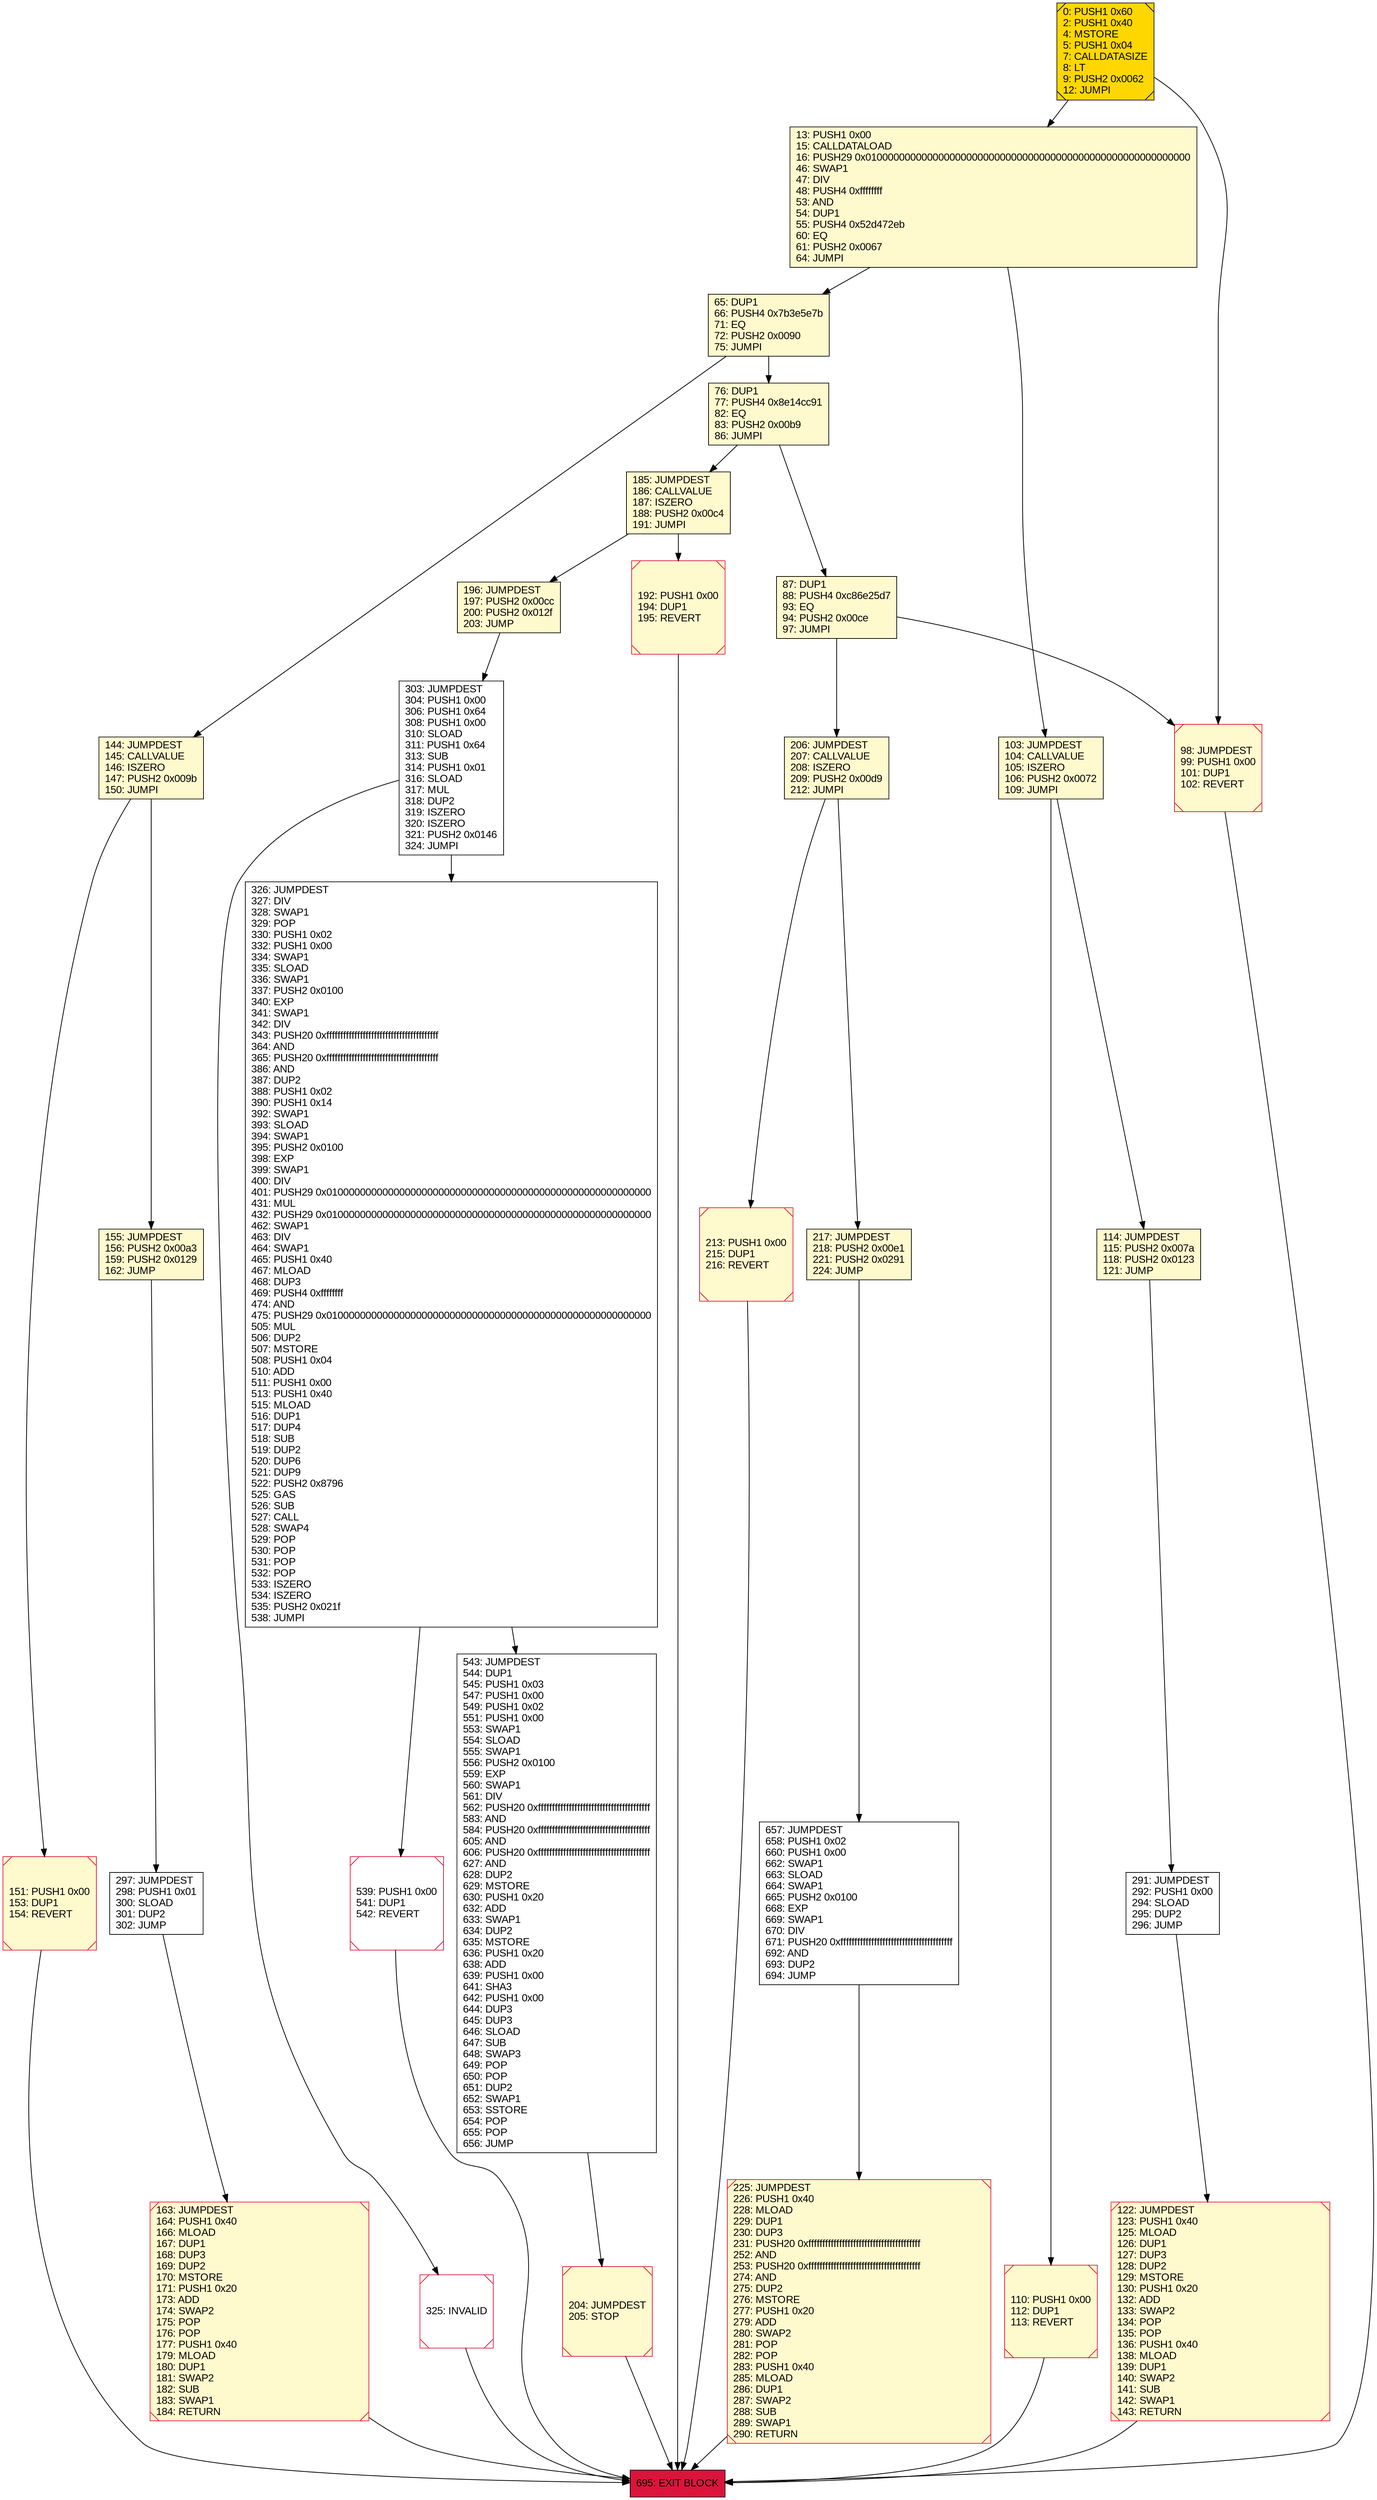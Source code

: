 digraph G {
bgcolor=transparent rankdir=UD;
node [shape=box style=filled color=black fillcolor=white fontname=arial fontcolor=black];
65 [label="65: DUP1\l66: PUSH4 0x7b3e5e7b\l71: EQ\l72: PUSH2 0x0090\l75: JUMPI\l" fillcolor=lemonchiffon ];
122 [label="122: JUMPDEST\l123: PUSH1 0x40\l125: MLOAD\l126: DUP1\l127: DUP3\l128: DUP2\l129: MSTORE\l130: PUSH1 0x20\l132: ADD\l133: SWAP2\l134: POP\l135: POP\l136: PUSH1 0x40\l138: MLOAD\l139: DUP1\l140: SWAP2\l141: SUB\l142: SWAP1\l143: RETURN\l" fillcolor=lemonchiffon shape=Msquare color=crimson ];
110 [label="110: PUSH1 0x00\l112: DUP1\l113: REVERT\l" fillcolor=lemonchiffon shape=Msquare color=crimson ];
163 [label="163: JUMPDEST\l164: PUSH1 0x40\l166: MLOAD\l167: DUP1\l168: DUP3\l169: DUP2\l170: MSTORE\l171: PUSH1 0x20\l173: ADD\l174: SWAP2\l175: POP\l176: POP\l177: PUSH1 0x40\l179: MLOAD\l180: DUP1\l181: SWAP2\l182: SUB\l183: SWAP1\l184: RETURN\l" fillcolor=lemonchiffon shape=Msquare color=crimson ];
13 [label="13: PUSH1 0x00\l15: CALLDATALOAD\l16: PUSH29 0x0100000000000000000000000000000000000000000000000000000000\l46: SWAP1\l47: DIV\l48: PUSH4 0xffffffff\l53: AND\l54: DUP1\l55: PUSH4 0x52d472eb\l60: EQ\l61: PUSH2 0x0067\l64: JUMPI\l" fillcolor=lemonchiffon ];
291 [label="291: JUMPDEST\l292: PUSH1 0x00\l294: SLOAD\l295: DUP2\l296: JUMP\l" ];
0 [label="0: PUSH1 0x60\l2: PUSH1 0x40\l4: MSTORE\l5: PUSH1 0x04\l7: CALLDATASIZE\l8: LT\l9: PUSH2 0x0062\l12: JUMPI\l" fillcolor=lemonchiffon shape=Msquare fillcolor=gold ];
217 [label="217: JUMPDEST\l218: PUSH2 0x00e1\l221: PUSH2 0x0291\l224: JUMP\l" fillcolor=lemonchiffon ];
543 [label="543: JUMPDEST\l544: DUP1\l545: PUSH1 0x03\l547: PUSH1 0x00\l549: PUSH1 0x02\l551: PUSH1 0x00\l553: SWAP1\l554: SLOAD\l555: SWAP1\l556: PUSH2 0x0100\l559: EXP\l560: SWAP1\l561: DIV\l562: PUSH20 0xffffffffffffffffffffffffffffffffffffffff\l583: AND\l584: PUSH20 0xffffffffffffffffffffffffffffffffffffffff\l605: AND\l606: PUSH20 0xffffffffffffffffffffffffffffffffffffffff\l627: AND\l628: DUP2\l629: MSTORE\l630: PUSH1 0x20\l632: ADD\l633: SWAP1\l634: DUP2\l635: MSTORE\l636: PUSH1 0x20\l638: ADD\l639: PUSH1 0x00\l641: SHA3\l642: PUSH1 0x00\l644: DUP3\l645: DUP3\l646: SLOAD\l647: SUB\l648: SWAP3\l649: POP\l650: POP\l651: DUP2\l652: SWAP1\l653: SSTORE\l654: POP\l655: POP\l656: JUMP\l" ];
204 [label="204: JUMPDEST\l205: STOP\l" fillcolor=lemonchiffon shape=Msquare color=crimson ];
196 [label="196: JUMPDEST\l197: PUSH2 0x00cc\l200: PUSH2 0x012f\l203: JUMP\l" fillcolor=lemonchiffon ];
87 [label="87: DUP1\l88: PUSH4 0xc86e25d7\l93: EQ\l94: PUSH2 0x00ce\l97: JUMPI\l" fillcolor=lemonchiffon ];
192 [label="192: PUSH1 0x00\l194: DUP1\l195: REVERT\l" fillcolor=lemonchiffon shape=Msquare color=crimson ];
98 [label="98: JUMPDEST\l99: PUSH1 0x00\l101: DUP1\l102: REVERT\l" fillcolor=lemonchiffon shape=Msquare color=crimson ];
185 [label="185: JUMPDEST\l186: CALLVALUE\l187: ISZERO\l188: PUSH2 0x00c4\l191: JUMPI\l" fillcolor=lemonchiffon ];
76 [label="76: DUP1\l77: PUSH4 0x8e14cc91\l82: EQ\l83: PUSH2 0x00b9\l86: JUMPI\l" fillcolor=lemonchiffon ];
103 [label="103: JUMPDEST\l104: CALLVALUE\l105: ISZERO\l106: PUSH2 0x0072\l109: JUMPI\l" fillcolor=lemonchiffon ];
303 [label="303: JUMPDEST\l304: PUSH1 0x00\l306: PUSH1 0x64\l308: PUSH1 0x00\l310: SLOAD\l311: PUSH1 0x64\l313: SUB\l314: PUSH1 0x01\l316: SLOAD\l317: MUL\l318: DUP2\l319: ISZERO\l320: ISZERO\l321: PUSH2 0x0146\l324: JUMPI\l" ];
225 [label="225: JUMPDEST\l226: PUSH1 0x40\l228: MLOAD\l229: DUP1\l230: DUP3\l231: PUSH20 0xffffffffffffffffffffffffffffffffffffffff\l252: AND\l253: PUSH20 0xffffffffffffffffffffffffffffffffffffffff\l274: AND\l275: DUP2\l276: MSTORE\l277: PUSH1 0x20\l279: ADD\l280: SWAP2\l281: POP\l282: POP\l283: PUSH1 0x40\l285: MLOAD\l286: DUP1\l287: SWAP2\l288: SUB\l289: SWAP1\l290: RETURN\l" fillcolor=lemonchiffon shape=Msquare color=crimson ];
213 [label="213: PUSH1 0x00\l215: DUP1\l216: REVERT\l" fillcolor=lemonchiffon shape=Msquare color=crimson ];
114 [label="114: JUMPDEST\l115: PUSH2 0x007a\l118: PUSH2 0x0123\l121: JUMP\l" fillcolor=lemonchiffon ];
144 [label="144: JUMPDEST\l145: CALLVALUE\l146: ISZERO\l147: PUSH2 0x009b\l150: JUMPI\l" fillcolor=lemonchiffon ];
151 [label="151: PUSH1 0x00\l153: DUP1\l154: REVERT\l" fillcolor=lemonchiffon shape=Msquare color=crimson ];
695 [label="695: EXIT BLOCK\l" fillcolor=crimson ];
325 [label="325: INVALID\l" shape=Msquare color=crimson ];
539 [label="539: PUSH1 0x00\l541: DUP1\l542: REVERT\l" shape=Msquare color=crimson ];
206 [label="206: JUMPDEST\l207: CALLVALUE\l208: ISZERO\l209: PUSH2 0x00d9\l212: JUMPI\l" fillcolor=lemonchiffon ];
657 [label="657: JUMPDEST\l658: PUSH1 0x02\l660: PUSH1 0x00\l662: SWAP1\l663: SLOAD\l664: SWAP1\l665: PUSH2 0x0100\l668: EXP\l669: SWAP1\l670: DIV\l671: PUSH20 0xffffffffffffffffffffffffffffffffffffffff\l692: AND\l693: DUP2\l694: JUMP\l" ];
326 [label="326: JUMPDEST\l327: DIV\l328: SWAP1\l329: POP\l330: PUSH1 0x02\l332: PUSH1 0x00\l334: SWAP1\l335: SLOAD\l336: SWAP1\l337: PUSH2 0x0100\l340: EXP\l341: SWAP1\l342: DIV\l343: PUSH20 0xffffffffffffffffffffffffffffffffffffffff\l364: AND\l365: PUSH20 0xffffffffffffffffffffffffffffffffffffffff\l386: AND\l387: DUP2\l388: PUSH1 0x02\l390: PUSH1 0x14\l392: SWAP1\l393: SLOAD\l394: SWAP1\l395: PUSH2 0x0100\l398: EXP\l399: SWAP1\l400: DIV\l401: PUSH29 0x0100000000000000000000000000000000000000000000000000000000\l431: MUL\l432: PUSH29 0x0100000000000000000000000000000000000000000000000000000000\l462: SWAP1\l463: DIV\l464: SWAP1\l465: PUSH1 0x40\l467: MLOAD\l468: DUP3\l469: PUSH4 0xffffffff\l474: AND\l475: PUSH29 0x0100000000000000000000000000000000000000000000000000000000\l505: MUL\l506: DUP2\l507: MSTORE\l508: PUSH1 0x04\l510: ADD\l511: PUSH1 0x00\l513: PUSH1 0x40\l515: MLOAD\l516: DUP1\l517: DUP4\l518: SUB\l519: DUP2\l520: DUP6\l521: DUP9\l522: PUSH2 0x8796\l525: GAS\l526: SUB\l527: CALL\l528: SWAP4\l529: POP\l530: POP\l531: POP\l532: POP\l533: ISZERO\l534: ISZERO\l535: PUSH2 0x021f\l538: JUMPI\l" ];
155 [label="155: JUMPDEST\l156: PUSH2 0x00a3\l159: PUSH2 0x0129\l162: JUMP\l" fillcolor=lemonchiffon ];
297 [label="297: JUMPDEST\l298: PUSH1 0x01\l300: SLOAD\l301: DUP2\l302: JUMP\l" ];
144 -> 151;
151 -> 695;
326 -> 539;
76 -> 185;
155 -> 297;
213 -> 695;
0 -> 13;
103 -> 114;
225 -> 695;
87 -> 98;
185 -> 192;
657 -> 225;
303 -> 326;
76 -> 87;
144 -> 155;
303 -> 325;
325 -> 695;
539 -> 695;
543 -> 204;
206 -> 213;
98 -> 695;
192 -> 695;
13 -> 65;
87 -> 206;
291 -> 122;
13 -> 103;
114 -> 291;
163 -> 695;
196 -> 303;
65 -> 76;
206 -> 217;
217 -> 657;
326 -> 543;
204 -> 695;
297 -> 163;
65 -> 144;
0 -> 98;
185 -> 196;
110 -> 695;
103 -> 110;
122 -> 695;
}